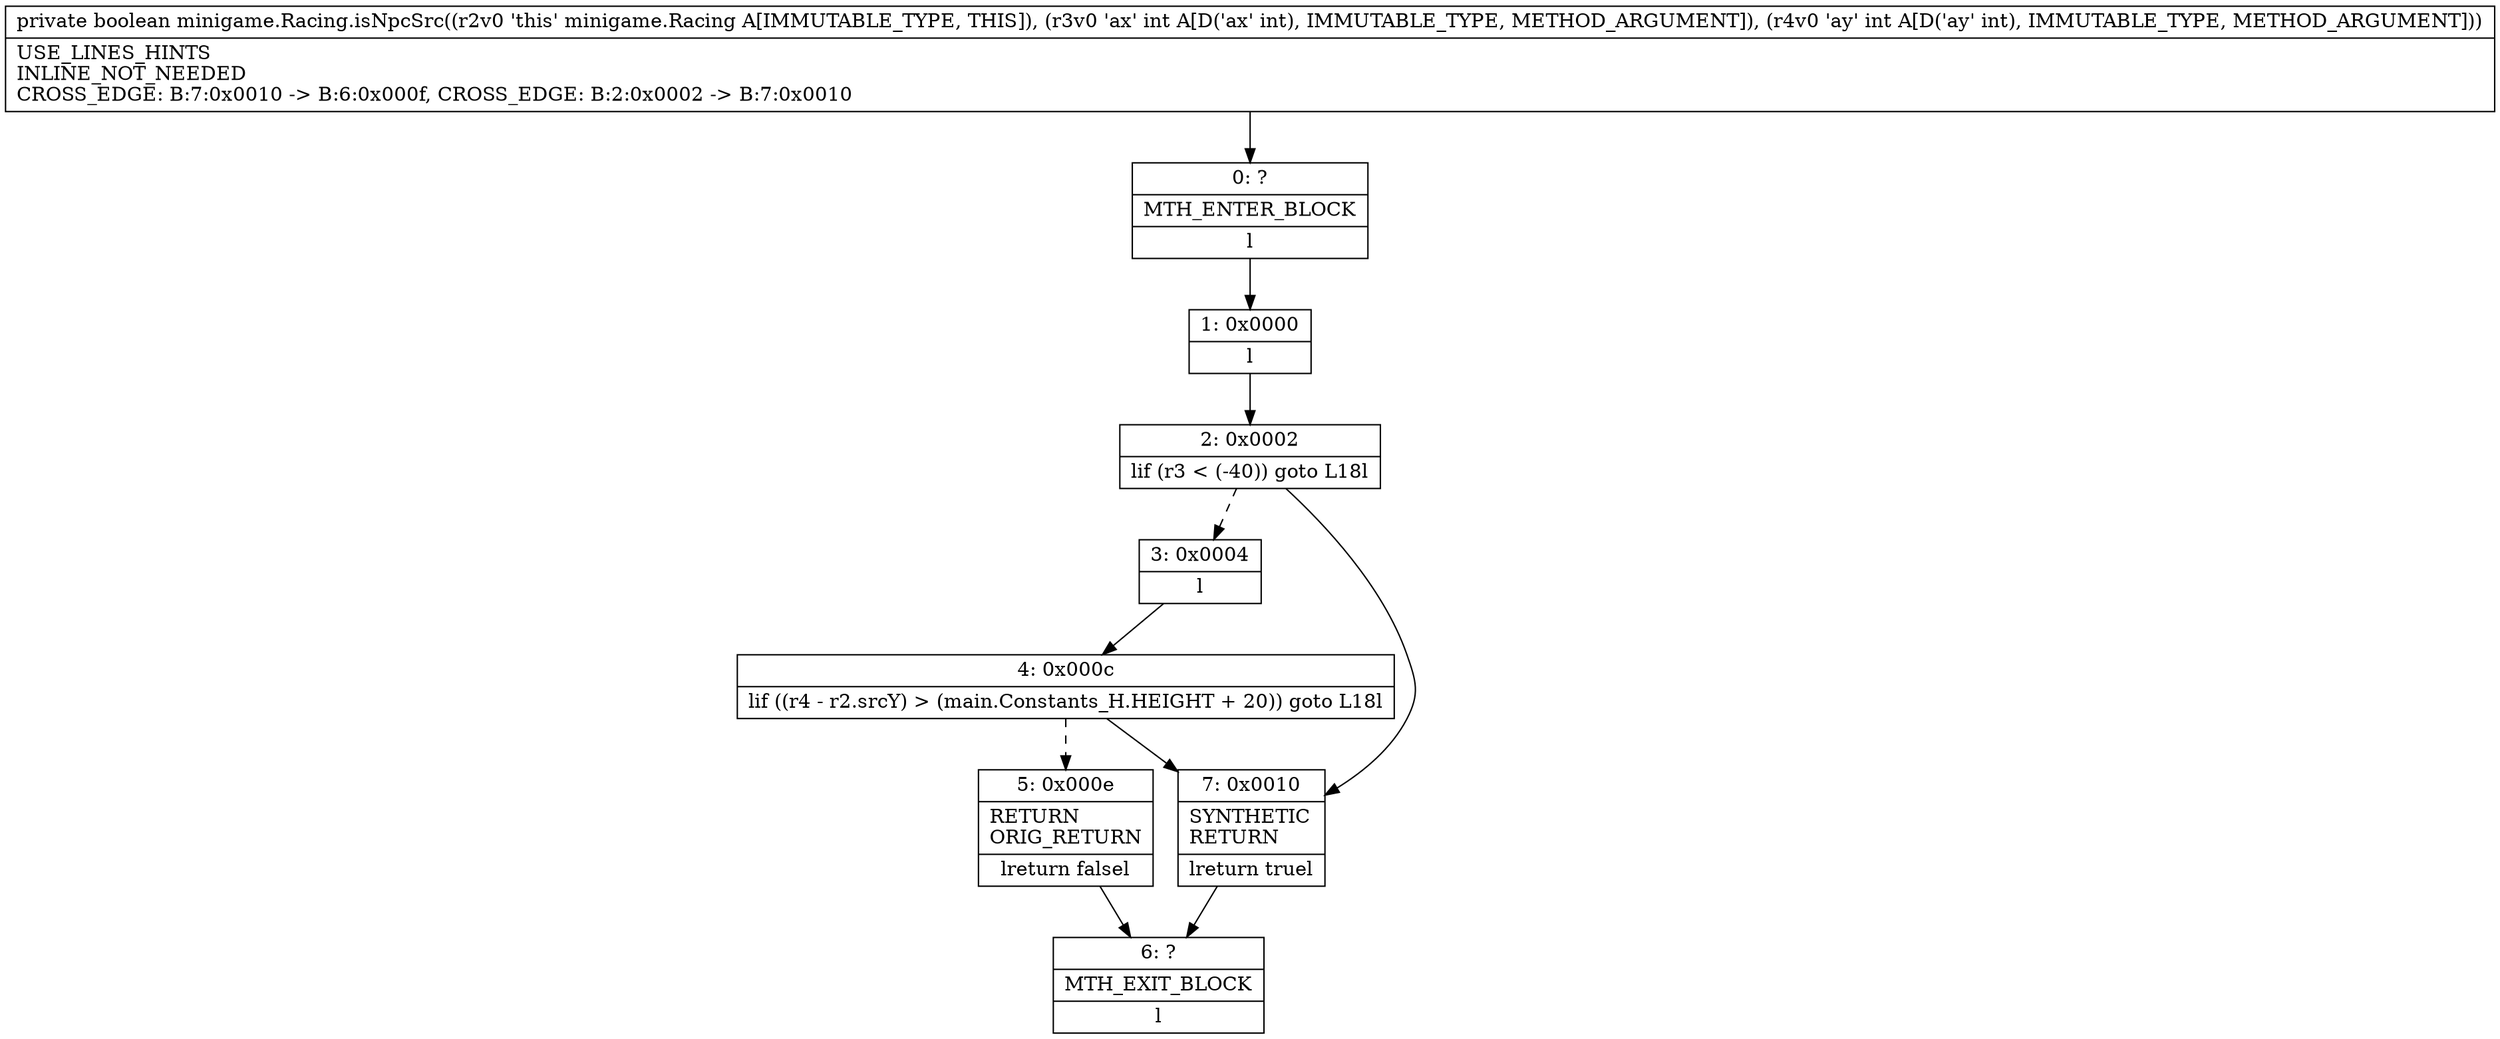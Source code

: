 digraph "CFG forminigame.Racing.isNpcSrc(II)Z" {
Node_0 [shape=record,label="{0\:\ ?|MTH_ENTER_BLOCK\l|l}"];
Node_1 [shape=record,label="{1\:\ 0x0000|l}"];
Node_2 [shape=record,label="{2\:\ 0x0002|lif (r3 \< (\-40)) goto L18l}"];
Node_3 [shape=record,label="{3\:\ 0x0004|l}"];
Node_4 [shape=record,label="{4\:\ 0x000c|lif ((r4 \- r2.srcY) \> (main.Constants_H.HEIGHT + 20)) goto L18l}"];
Node_5 [shape=record,label="{5\:\ 0x000e|RETURN\lORIG_RETURN\l|lreturn falsel}"];
Node_6 [shape=record,label="{6\:\ ?|MTH_EXIT_BLOCK\l|l}"];
Node_7 [shape=record,label="{7\:\ 0x0010|SYNTHETIC\lRETURN\l|lreturn truel}"];
MethodNode[shape=record,label="{private boolean minigame.Racing.isNpcSrc((r2v0 'this' minigame.Racing A[IMMUTABLE_TYPE, THIS]), (r3v0 'ax' int A[D('ax' int), IMMUTABLE_TYPE, METHOD_ARGUMENT]), (r4v0 'ay' int A[D('ay' int), IMMUTABLE_TYPE, METHOD_ARGUMENT]))  | USE_LINES_HINTS\lINLINE_NOT_NEEDED\lCROSS_EDGE: B:7:0x0010 \-\> B:6:0x000f, CROSS_EDGE: B:2:0x0002 \-\> B:7:0x0010\l}"];
MethodNode -> Node_0;
Node_0 -> Node_1;
Node_1 -> Node_2;
Node_2 -> Node_3[style=dashed];
Node_2 -> Node_7;
Node_3 -> Node_4;
Node_4 -> Node_5[style=dashed];
Node_4 -> Node_7;
Node_5 -> Node_6;
Node_7 -> Node_6;
}


